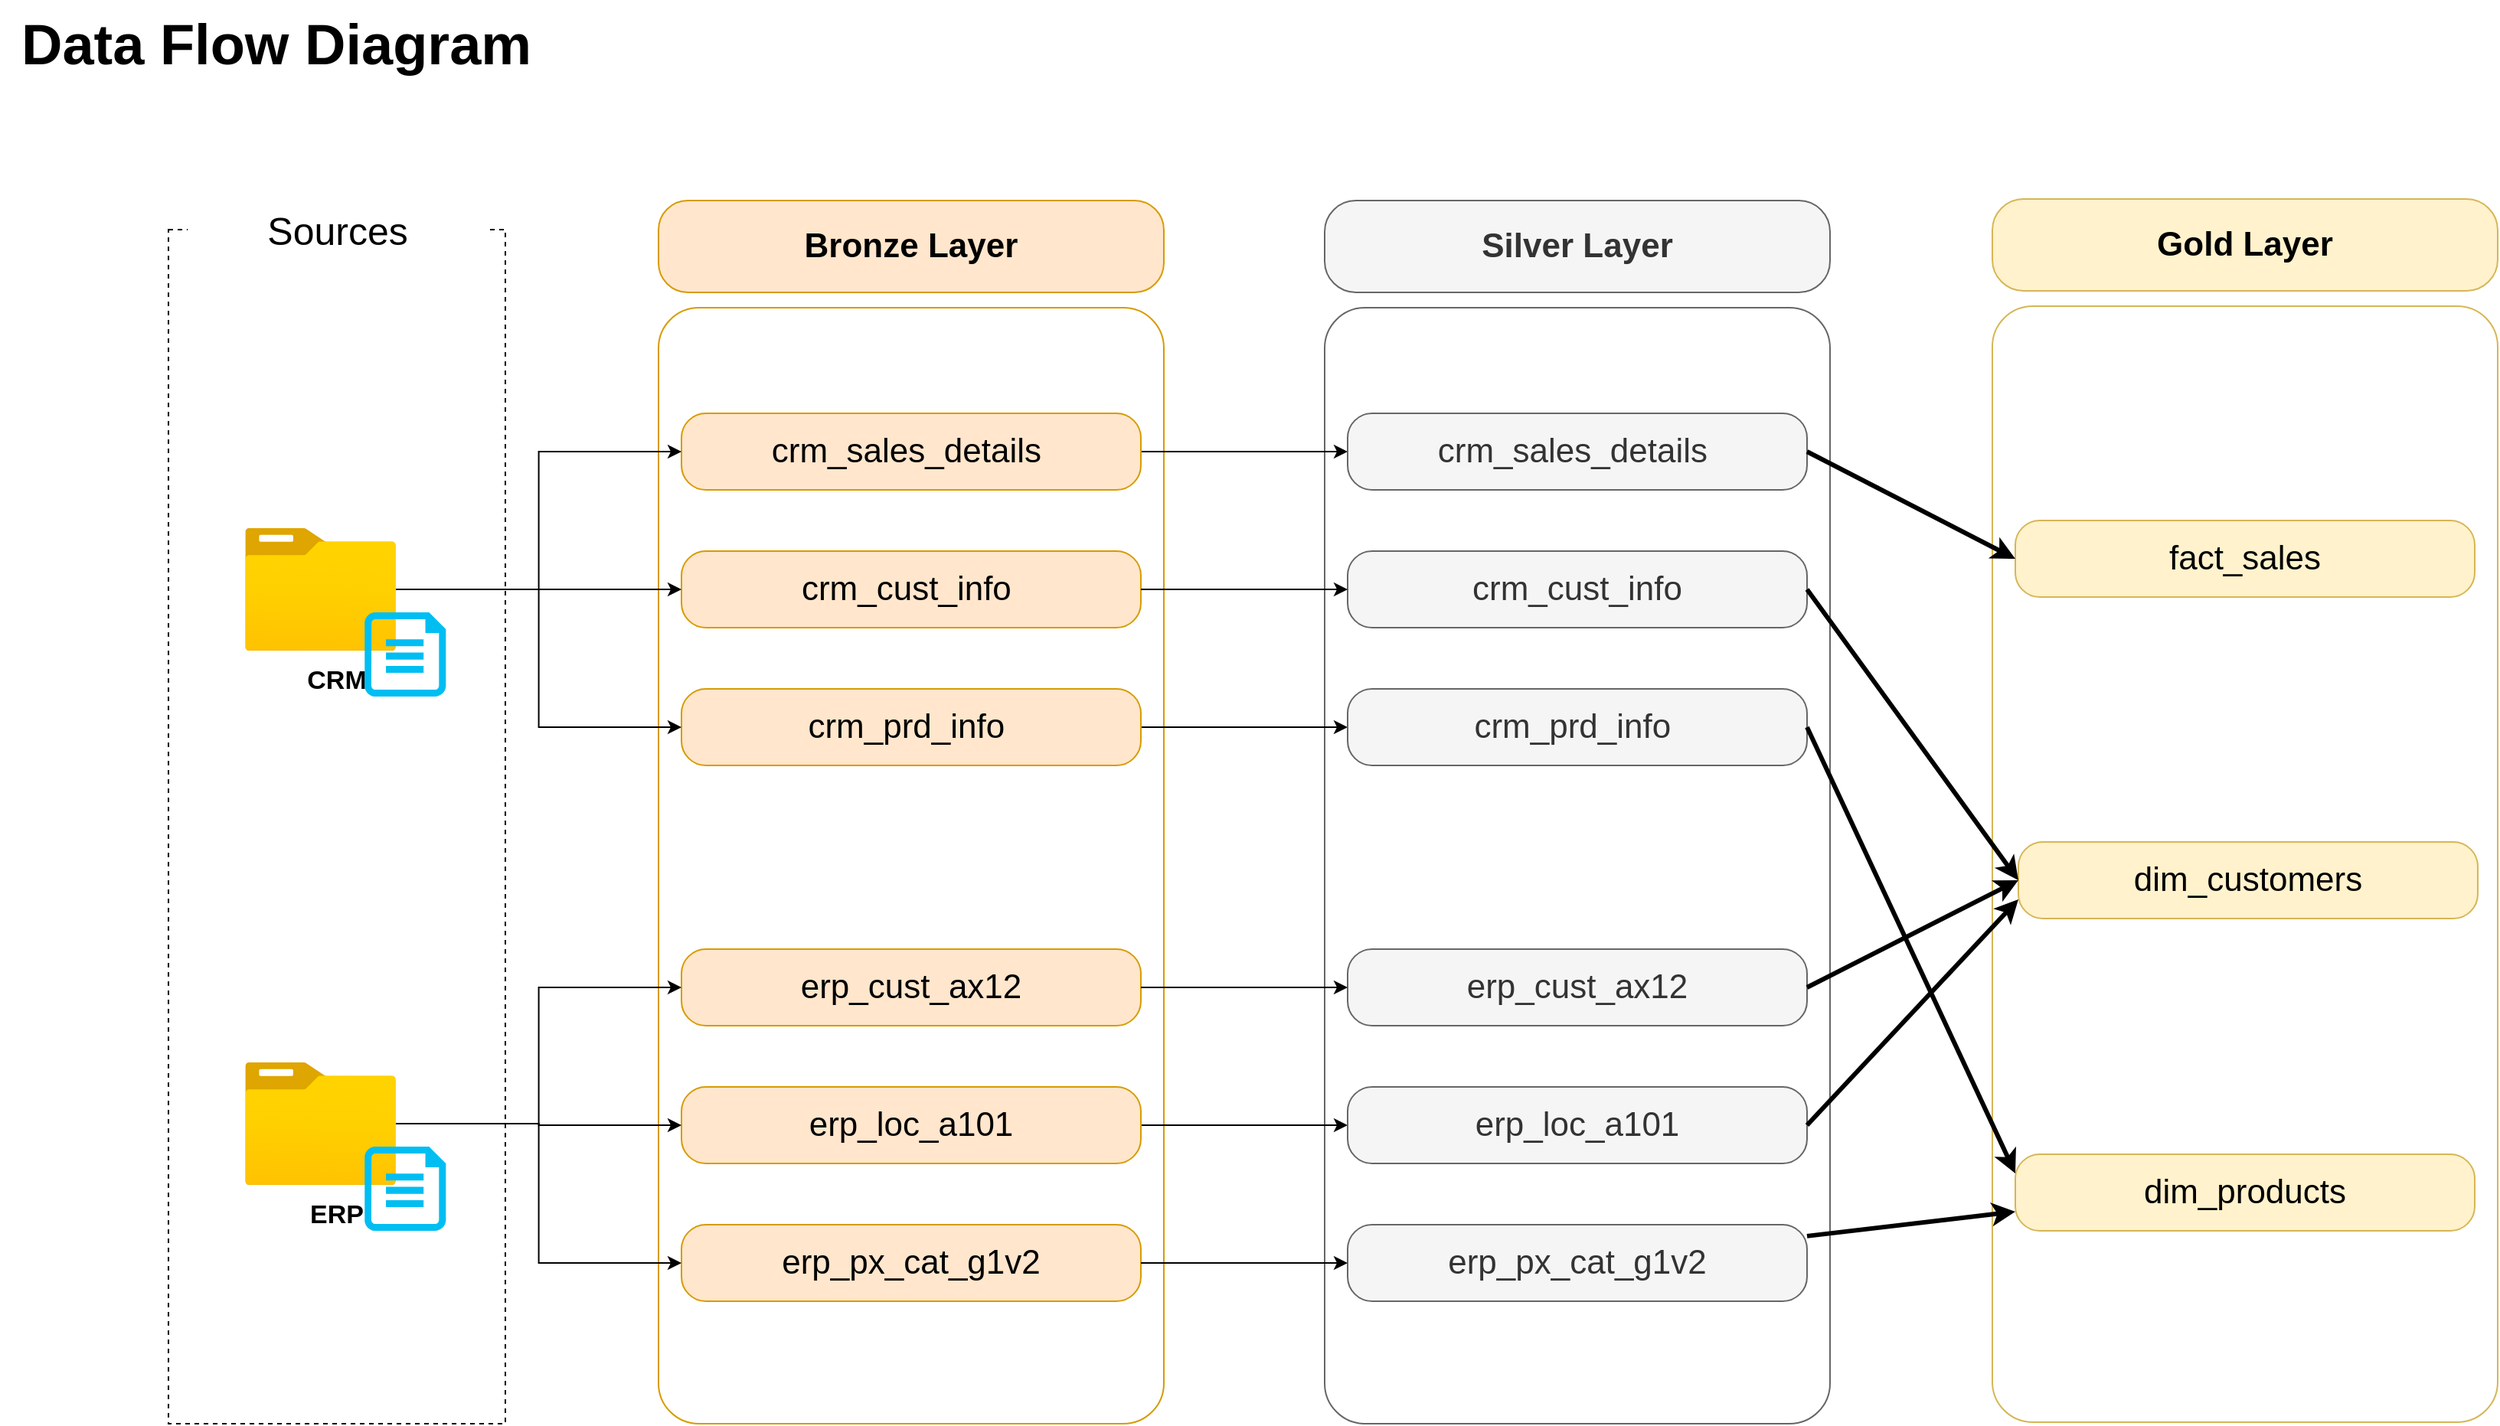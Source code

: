 <mxfile version="28.0.6">
  <diagram name="Page-1" id="Xa3s1i2tNlCBG7Pr2jsl">
    <mxGraphModel dx="1951" dy="1202" grid="1" gridSize="10" guides="1" tooltips="1" connect="1" arrows="1" fold="1" page="1" pageScale="1" pageWidth="1920" pageHeight="1200" math="0" shadow="0">
      <root>
        <mxCell id="0" />
        <mxCell id="1" parent="0" />
        <mxCell id="4L7uGnGJ9eosvrDscz55-6" value="" style="rounded=1;whiteSpace=wrap;html=1;arcSize=8;fillColor=none;strokeColor=#d79b00;" parent="1" vertex="1">
          <mxGeometry x="490" y="241" width="330" height="729" as="geometry" />
        </mxCell>
        <mxCell id="4L7uGnGJ9eosvrDscz55-2" value="" style="rounded=0;whiteSpace=wrap;html=1;dashed=1;fillColor=none;" parent="1" vertex="1">
          <mxGeometry x="170" y="190" width="220" height="780" as="geometry" />
        </mxCell>
        <mxCell id="4L7uGnGJ9eosvrDscz55-16" value="&lt;font style=&quot;font-size: 22px;&quot;&gt;&lt;b&gt;Gold Layer&lt;/b&gt;&lt;/font&gt;" style="rounded=1;whiteSpace=wrap;html=1;arcSize=34;fillColor=#fff2cc;strokeColor=#d6b656;" parent="1" vertex="1">
          <mxGeometry x="1361" y="170" width="330" height="60" as="geometry" />
        </mxCell>
        <mxCell id="4L7uGnGJ9eosvrDscz55-17" value="" style="rounded=1;whiteSpace=wrap;html=1;arcSize=8;fillColor=none;strokeColor=#d6b656;movable=1;resizable=1;rotatable=1;deletable=1;editable=1;locked=0;connectable=1;" parent="1" vertex="1">
          <mxGeometry x="1361" y="240" width="330" height="729" as="geometry" />
        </mxCell>
        <mxCell id="4L7uGnGJ9eosvrDscz55-19" value="&lt;font style=&quot;font-size: 22px;&quot;&gt;&lt;b&gt;Silver Layer&lt;/b&gt;&lt;/font&gt;" style="rounded=1;whiteSpace=wrap;html=1;arcSize=34;fillColor=#f5f5f5;fontColor=#333333;strokeColor=#666666;" parent="1" vertex="1">
          <mxGeometry x="925" y="171" width="330" height="60" as="geometry" />
        </mxCell>
        <mxCell id="4L7uGnGJ9eosvrDscz55-20" value="" style="rounded=1;whiteSpace=wrap;html=1;arcSize=8;fillColor=none;fontColor=#333333;strokeColor=#666666;" parent="1" vertex="1">
          <mxGeometry x="925" y="241" width="330" height="729" as="geometry" />
        </mxCell>
        <mxCell id="4L7uGnGJ9eosvrDscz55-5" value="&lt;font style=&quot;font-size: 22px;&quot;&gt;&lt;b&gt;Bronze Layer&lt;/b&gt;&lt;/font&gt;" style="rounded=1;whiteSpace=wrap;html=1;arcSize=32;fillColor=#ffe6cc;strokeColor=#d79b00;" parent="1" vertex="1">
          <mxGeometry x="490" y="171" width="330" height="60" as="geometry" />
        </mxCell>
        <mxCell id="4L7uGnGJ9eosvrDscz55-3" value="&lt;font style=&quot;font-size: 25px;&quot;&gt;Sources&lt;/font&gt;" style="rounded=1;whiteSpace=wrap;html=1;strokeColor=none;arcSize=50;" parent="1" vertex="1">
          <mxGeometry x="182.5" y="170" width="195" height="40" as="geometry" />
        </mxCell>
        <mxCell id="4L7uGnGJ9eosvrDscz55-49" value="ERP" style="group;fontStyle=1;verticalAlign=bottom;fontSize=17;movable=1;resizable=1;rotatable=1;deletable=1;editable=1;locked=0;connectable=1;" parent="1" vertex="1" connectable="0">
          <mxGeometry x="220" y="734" width="120" height="110" as="geometry" />
        </mxCell>
        <mxCell id="4L7uGnGJ9eosvrDscz55-45" value="" style="image;aspect=fixed;html=1;points=[];align=center;fontSize=12;image=img/lib/azure2/general/Folder_Blank.svg;movable=1;resizable=1;rotatable=1;deletable=1;editable=1;locked=0;connectable=1;" parent="4L7uGnGJ9eosvrDscz55-49" vertex="1">
          <mxGeometry width="98.57" height="80" as="geometry" />
        </mxCell>
        <mxCell id="4L7uGnGJ9eosvrDscz55-47" value="" style="verticalLabelPosition=bottom;html=1;verticalAlign=top;align=center;strokeColor=none;fillColor=#00BEF2;shape=mxgraph.azure.cloud_services_configuration_file;pointerEvents=1;movable=1;resizable=1;rotatable=1;deletable=1;editable=1;locked=0;connectable=1;" parent="4L7uGnGJ9eosvrDscz55-49" vertex="1">
          <mxGeometry x="78.14" y="55.0" width="53.023" height="55.0" as="geometry" />
        </mxCell>
        <mxCell id="4L7uGnGJ9eosvrDscz55-50" value="CRM" style="group;fontStyle=1;verticalAlign=bottom;fontSize=17;movable=1;resizable=1;rotatable=1;deletable=1;editable=1;locked=0;connectable=1;" parent="1" vertex="1" connectable="0">
          <mxGeometry x="220" y="385" width="120" height="110" as="geometry" />
        </mxCell>
        <mxCell id="4L7uGnGJ9eosvrDscz55-51" value="" style="image;aspect=fixed;html=1;points=[];align=center;fontSize=12;image=img/lib/azure2/general/Folder_Blank.svg;movable=1;resizable=1;rotatable=1;deletable=1;editable=1;locked=0;connectable=1;" parent="4L7uGnGJ9eosvrDscz55-50" vertex="1">
          <mxGeometry width="98.57" height="80" as="geometry" />
        </mxCell>
        <mxCell id="4L7uGnGJ9eosvrDscz55-52" value="" style="verticalLabelPosition=bottom;html=1;verticalAlign=top;align=center;strokeColor=none;fillColor=#00BEF2;shape=mxgraph.azure.cloud_services_configuration_file;pointerEvents=1;movable=1;resizable=1;rotatable=1;deletable=1;editable=1;locked=0;connectable=1;" parent="4L7uGnGJ9eosvrDscz55-50" vertex="1">
          <mxGeometry x="78.14" y="55.0" width="53.023" height="55.0" as="geometry" />
        </mxCell>
        <mxCell id="4L7uGnGJ9eosvrDscz55-75" value="" style="group" parent="1" vertex="1" connectable="0">
          <mxGeometry x="505" y="660" width="300" height="230" as="geometry" />
        </mxCell>
        <mxCell id="4L7uGnGJ9eosvrDscz55-68" value="&lt;span style=&quot;font-size: 22px;&quot;&gt;erp_cust_ax12&lt;/span&gt;" style="rounded=1;whiteSpace=wrap;html=1;arcSize=32;fillColor=#ffe6cc;strokeColor=#d79b00;" parent="4L7uGnGJ9eosvrDscz55-75" vertex="1">
          <mxGeometry width="300" height="50" as="geometry" />
        </mxCell>
        <mxCell id="4L7uGnGJ9eosvrDscz55-100" style="edgeStyle=orthogonalEdgeStyle;rounded=0;orthogonalLoop=1;jettySize=auto;html=1;" parent="4L7uGnGJ9eosvrDscz55-75" source="4L7uGnGJ9eosvrDscz55-69" edge="1">
          <mxGeometry relative="1" as="geometry">
            <mxPoint x="435" y="115" as="targetPoint" />
          </mxGeometry>
        </mxCell>
        <mxCell id="4L7uGnGJ9eosvrDscz55-69" value="&lt;font style=&quot;font-size: 22px;&quot;&gt;erp_loc_a101&lt;/font&gt;" style="rounded=1;whiteSpace=wrap;html=1;arcSize=32;fillColor=#ffe6cc;strokeColor=#d79b00;" parent="4L7uGnGJ9eosvrDscz55-75" vertex="1">
          <mxGeometry y="90" width="300" height="50" as="geometry" />
        </mxCell>
        <mxCell id="4L7uGnGJ9eosvrDscz55-70" value="&lt;font style=&quot;font-size: 22px;&quot;&gt;erp_px_cat_g1v2&lt;/font&gt;" style="rounded=1;whiteSpace=wrap;html=1;arcSize=32;fillColor=#ffe6cc;strokeColor=#d79b00;" parent="4L7uGnGJ9eosvrDscz55-75" vertex="1">
          <mxGeometry y="180" width="300" height="50" as="geometry" />
        </mxCell>
        <mxCell id="4L7uGnGJ9eosvrDscz55-76" value="" style="group" parent="1" vertex="1" connectable="0">
          <mxGeometry x="505" y="310" width="300" height="230" as="geometry" />
        </mxCell>
        <mxCell id="4L7uGnGJ9eosvrDscz55-96" style="edgeStyle=orthogonalEdgeStyle;rounded=0;orthogonalLoop=1;jettySize=auto;html=1;" parent="4L7uGnGJ9eosvrDscz55-76" source="4L7uGnGJ9eosvrDscz55-22" edge="1">
          <mxGeometry relative="1" as="geometry">
            <mxPoint x="435" y="25" as="targetPoint" />
          </mxGeometry>
        </mxCell>
        <mxCell id="4L7uGnGJ9eosvrDscz55-22" value="&lt;font style=&quot;font-size: 22px;&quot;&gt;crm_sales_details&amp;nbsp;&lt;/font&gt;" style="rounded=1;whiteSpace=wrap;html=1;arcSize=32;fillColor=#ffe6cc;strokeColor=#d79b00;" parent="4L7uGnGJ9eosvrDscz55-76" vertex="1">
          <mxGeometry width="300" height="50" as="geometry" />
        </mxCell>
        <mxCell id="4L7uGnGJ9eosvrDscz55-63" value="&lt;font style=&quot;font-size: 22px;&quot;&gt;crm_cust_info&amp;nbsp;&lt;/font&gt;" style="rounded=1;whiteSpace=wrap;html=1;arcSize=32;fillColor=#ffe6cc;strokeColor=#d79b00;" parent="4L7uGnGJ9eosvrDscz55-76" vertex="1">
          <mxGeometry y="90" width="300" height="50" as="geometry" />
        </mxCell>
        <mxCell id="4L7uGnGJ9eosvrDscz55-98" style="edgeStyle=orthogonalEdgeStyle;rounded=0;orthogonalLoop=1;jettySize=auto;html=1;" parent="4L7uGnGJ9eosvrDscz55-76" source="4L7uGnGJ9eosvrDscz55-64" edge="1">
          <mxGeometry relative="1" as="geometry">
            <mxPoint x="435" y="205" as="targetPoint" />
          </mxGeometry>
        </mxCell>
        <mxCell id="4L7uGnGJ9eosvrDscz55-64" value="&lt;font style=&quot;font-size: 22px;&quot;&gt;crm_prd_info&amp;nbsp;&lt;/font&gt;" style="rounded=1;whiteSpace=wrap;html=1;arcSize=32;fillColor=#ffe6cc;strokeColor=#d79b00;" parent="4L7uGnGJ9eosvrDscz55-76" vertex="1">
          <mxGeometry y="180" width="300" height="50" as="geometry" />
        </mxCell>
        <mxCell id="4L7uGnGJ9eosvrDscz55-77" style="edgeStyle=orthogonalEdgeStyle;rounded=0;orthogonalLoop=1;jettySize=auto;html=1;entryX=0;entryY=0.5;entryDx=0;entryDy=0;" parent="1" source="4L7uGnGJ9eosvrDscz55-51" target="4L7uGnGJ9eosvrDscz55-63" edge="1">
          <mxGeometry relative="1" as="geometry">
            <Array as="points" />
          </mxGeometry>
        </mxCell>
        <mxCell id="4L7uGnGJ9eosvrDscz55-78" style="edgeStyle=orthogonalEdgeStyle;rounded=0;orthogonalLoop=1;jettySize=auto;html=1;entryX=0;entryY=0.5;entryDx=0;entryDy=0;" parent="1" source="4L7uGnGJ9eosvrDscz55-51" target="4L7uGnGJ9eosvrDscz55-64" edge="1">
          <mxGeometry relative="1" as="geometry" />
        </mxCell>
        <mxCell id="4L7uGnGJ9eosvrDscz55-79" style="edgeStyle=orthogonalEdgeStyle;rounded=0;orthogonalLoop=1;jettySize=auto;html=1;entryX=0;entryY=0.5;entryDx=0;entryDy=0;" parent="1" source="4L7uGnGJ9eosvrDscz55-51" target="4L7uGnGJ9eosvrDscz55-22" edge="1">
          <mxGeometry relative="1" as="geometry" />
        </mxCell>
        <mxCell id="4L7uGnGJ9eosvrDscz55-80" style="edgeStyle=orthogonalEdgeStyle;rounded=0;orthogonalLoop=1;jettySize=auto;html=1;entryX=0;entryY=0.5;entryDx=0;entryDy=0;" parent="1" source="4L7uGnGJ9eosvrDscz55-45" target="4L7uGnGJ9eosvrDscz55-69" edge="1">
          <mxGeometry relative="1" as="geometry" />
        </mxCell>
        <mxCell id="4L7uGnGJ9eosvrDscz55-81" style="edgeStyle=orthogonalEdgeStyle;rounded=0;orthogonalLoop=1;jettySize=auto;html=1;entryX=0;entryY=0.5;entryDx=0;entryDy=0;" parent="1" source="4L7uGnGJ9eosvrDscz55-45" target="4L7uGnGJ9eosvrDscz55-68" edge="1">
          <mxGeometry relative="1" as="geometry" />
        </mxCell>
        <mxCell id="4L7uGnGJ9eosvrDscz55-82" style="edgeStyle=orthogonalEdgeStyle;rounded=0;orthogonalLoop=1;jettySize=auto;html=1;entryX=0;entryY=0.5;entryDx=0;entryDy=0;" parent="1" source="4L7uGnGJ9eosvrDscz55-45" target="4L7uGnGJ9eosvrDscz55-70" edge="1">
          <mxGeometry relative="1" as="geometry" />
        </mxCell>
        <mxCell id="4L7uGnGJ9eosvrDscz55-93" value="" style="group" parent="1" vertex="1" connectable="0">
          <mxGeometry x="940" y="310" width="300" height="230" as="geometry" />
        </mxCell>
        <mxCell id="4L7uGnGJ9eosvrDscz55-84" value="&lt;font style=&quot;font-size: 22px;&quot;&gt;crm_sales_details&amp;nbsp;&lt;/font&gt;" style="rounded=1;whiteSpace=wrap;html=1;arcSize=32;fillColor=#f5f5f5;strokeColor=#666666;fontColor=#333333;" parent="4L7uGnGJ9eosvrDscz55-93" vertex="1">
          <mxGeometry width="300" height="50" as="geometry" />
        </mxCell>
        <mxCell id="4L7uGnGJ9eosvrDscz55-85" value="&lt;font style=&quot;font-size: 22px;&quot;&gt;crm_cust_info&lt;/font&gt;" style="rounded=1;whiteSpace=wrap;html=1;arcSize=32;fillColor=#f5f5f5;strokeColor=#666666;fontColor=#333333;" parent="4L7uGnGJ9eosvrDscz55-93" vertex="1">
          <mxGeometry y="90" width="300" height="50" as="geometry" />
        </mxCell>
        <mxCell id="4L7uGnGJ9eosvrDscz55-86" value="&lt;font style=&quot;font-size: 22px;&quot;&gt;crm_prd_info&amp;nbsp;&lt;/font&gt;" style="rounded=1;whiteSpace=wrap;html=1;arcSize=32;fillColor=#f5f5f5;strokeColor=#666666;fontColor=#333333;" parent="4L7uGnGJ9eosvrDscz55-93" vertex="1">
          <mxGeometry y="180" width="300" height="50" as="geometry" />
        </mxCell>
        <mxCell id="4L7uGnGJ9eosvrDscz55-95" value="" style="group" parent="1" vertex="1" connectable="0">
          <mxGeometry x="940" y="660" width="300" height="230" as="geometry" />
        </mxCell>
        <mxCell id="4L7uGnGJ9eosvrDscz55-88" value="&lt;span style=&quot;font-size: 22px;&quot;&gt;erp_cust_ax12&lt;/span&gt;" style="rounded=1;whiteSpace=wrap;html=1;arcSize=32;fillColor=#f5f5f5;strokeColor=#666666;fontColor=#333333;" parent="4L7uGnGJ9eosvrDscz55-95" vertex="1">
          <mxGeometry width="300" height="50" as="geometry" />
        </mxCell>
        <mxCell id="4L7uGnGJ9eosvrDscz55-89" value="&lt;font style=&quot;font-size: 22px;&quot;&gt;erp_loc_a101&lt;/font&gt;" style="rounded=1;whiteSpace=wrap;html=1;arcSize=32;fillColor=#f5f5f5;strokeColor=#666666;fontColor=#333333;" parent="4L7uGnGJ9eosvrDscz55-95" vertex="1">
          <mxGeometry y="90" width="300" height="50" as="geometry" />
        </mxCell>
        <mxCell id="4L7uGnGJ9eosvrDscz55-90" value="&lt;font style=&quot;font-size: 22px;&quot;&gt;erp_px_cat_g1v2&lt;/font&gt;" style="rounded=1;whiteSpace=wrap;html=1;arcSize=32;fillColor=#f5f5f5;strokeColor=#666666;fontColor=#333333;" parent="4L7uGnGJ9eosvrDscz55-95" vertex="1">
          <mxGeometry y="180" width="300" height="50" as="geometry" />
        </mxCell>
        <mxCell id="4L7uGnGJ9eosvrDscz55-97" style="edgeStyle=orthogonalEdgeStyle;rounded=0;orthogonalLoop=1;jettySize=auto;html=1;entryX=0;entryY=0.5;entryDx=0;entryDy=0;" parent="1" source="4L7uGnGJ9eosvrDscz55-63" target="4L7uGnGJ9eosvrDscz55-85" edge="1">
          <mxGeometry relative="1" as="geometry" />
        </mxCell>
        <mxCell id="4L7uGnGJ9eosvrDscz55-99" style="edgeStyle=orthogonalEdgeStyle;rounded=0;orthogonalLoop=1;jettySize=auto;html=1;entryX=0;entryY=0.5;entryDx=0;entryDy=0;" parent="1" source="4L7uGnGJ9eosvrDscz55-68" target="4L7uGnGJ9eosvrDscz55-88" edge="1">
          <mxGeometry relative="1" as="geometry" />
        </mxCell>
        <mxCell id="4L7uGnGJ9eosvrDscz55-101" style="edgeStyle=orthogonalEdgeStyle;rounded=0;orthogonalLoop=1;jettySize=auto;html=1;" parent="1" source="4L7uGnGJ9eosvrDscz55-70" target="4L7uGnGJ9eosvrDscz55-90" edge="1">
          <mxGeometry relative="1" as="geometry" />
        </mxCell>
        <mxCell id="4L7uGnGJ9eosvrDscz55-102" value="&lt;font style=&quot;font-size: 22px;&quot;&gt;fact_sales&lt;/font&gt;" style="rounded=1;whiteSpace=wrap;html=1;arcSize=32;fillColor=#fff2cc;strokeColor=#d6b656;" parent="1" vertex="1">
          <mxGeometry x="1376" y="380" width="300" height="50" as="geometry" />
        </mxCell>
        <mxCell id="4L7uGnGJ9eosvrDscz55-105" value="&lt;font style=&quot;font-size: 22px;&quot;&gt;dim_customers&lt;/font&gt;" style="rounded=1;whiteSpace=wrap;html=1;arcSize=32;fillColor=#fff2cc;strokeColor=#d6b656;" parent="1" vertex="1">
          <mxGeometry x="1378" y="590" width="300" height="50" as="geometry" />
        </mxCell>
        <mxCell id="4L7uGnGJ9eosvrDscz55-106" value="&lt;span style=&quot;font-size: 22px;&quot;&gt;dim_products&lt;/span&gt;" style="rounded=1;whiteSpace=wrap;html=1;arcSize=32;fillColor=#fff2cc;strokeColor=#d6b656;" parent="1" vertex="1">
          <mxGeometry x="1376" y="794" width="300" height="50" as="geometry" />
        </mxCell>
        <mxCell id="4L7uGnGJ9eosvrDscz55-111" style="rounded=0;orthogonalLoop=1;jettySize=auto;html=1;entryX=0;entryY=0.5;entryDx=0;entryDy=0;exitX=1;exitY=0.5;exitDx=0;exitDy=0;strokeWidth=3;" parent="1" source="4L7uGnGJ9eosvrDscz55-84" target="4L7uGnGJ9eosvrDscz55-102" edge="1">
          <mxGeometry relative="1" as="geometry" />
        </mxCell>
        <mxCell id="4L7uGnGJ9eosvrDscz55-113" style="rounded=0;orthogonalLoop=1;jettySize=auto;html=1;entryX=0;entryY=0.5;entryDx=0;entryDy=0;strokeWidth=3;exitX=1;exitY=0.5;exitDx=0;exitDy=0;" parent="1" source="4L7uGnGJ9eosvrDscz55-85" target="4L7uGnGJ9eosvrDscz55-105" edge="1">
          <mxGeometry relative="1" as="geometry" />
        </mxCell>
        <mxCell id="4L7uGnGJ9eosvrDscz55-116" style="rounded=0;orthogonalLoop=1;jettySize=auto;html=1;entryX=0;entryY=0.25;entryDx=0;entryDy=0;strokeWidth=3;exitX=1;exitY=0.5;exitDx=0;exitDy=0;" parent="1" source="4L7uGnGJ9eosvrDscz55-86" target="4L7uGnGJ9eosvrDscz55-106" edge="1">
          <mxGeometry relative="1" as="geometry" />
        </mxCell>
        <mxCell id="4L7uGnGJ9eosvrDscz55-119" style="rounded=0;orthogonalLoop=1;jettySize=auto;html=1;entryX=0;entryY=0.75;entryDx=0;entryDy=0;strokeWidth=3;" parent="1" source="4L7uGnGJ9eosvrDscz55-90" target="4L7uGnGJ9eosvrDscz55-106" edge="1">
          <mxGeometry relative="1" as="geometry" />
        </mxCell>
        <mxCell id="4L7uGnGJ9eosvrDscz55-121" style="rounded=0;orthogonalLoop=1;jettySize=auto;html=1;entryX=0;entryY=0.5;entryDx=0;entryDy=0;strokeWidth=3;exitX=1;exitY=0.5;exitDx=0;exitDy=0;" parent="1" source="4L7uGnGJ9eosvrDscz55-88" target="4L7uGnGJ9eosvrDscz55-105" edge="1">
          <mxGeometry relative="1" as="geometry" />
        </mxCell>
        <mxCell id="4L7uGnGJ9eosvrDscz55-123" style="rounded=0;orthogonalLoop=1;jettySize=auto;html=1;entryX=0;entryY=0.75;entryDx=0;entryDy=0;strokeWidth=3;exitX=1;exitY=0.5;exitDx=0;exitDy=0;" parent="1" source="4L7uGnGJ9eosvrDscz55-89" target="4L7uGnGJ9eosvrDscz55-105" edge="1">
          <mxGeometry relative="1" as="geometry" />
        </mxCell>
        <mxCell id="TZtovim-2n-_z7rUspUo-1" value="&lt;b&gt;Data Flow Diagram&lt;/b&gt;" style="text;html=1;align=center;verticalAlign=middle;resizable=0;points=[];autosize=1;strokeColor=none;fillColor=none;fontSize=37;" vertex="1" parent="1">
          <mxGeometry x="60" y="40" width="360" height="60" as="geometry" />
        </mxCell>
      </root>
    </mxGraphModel>
  </diagram>
</mxfile>
